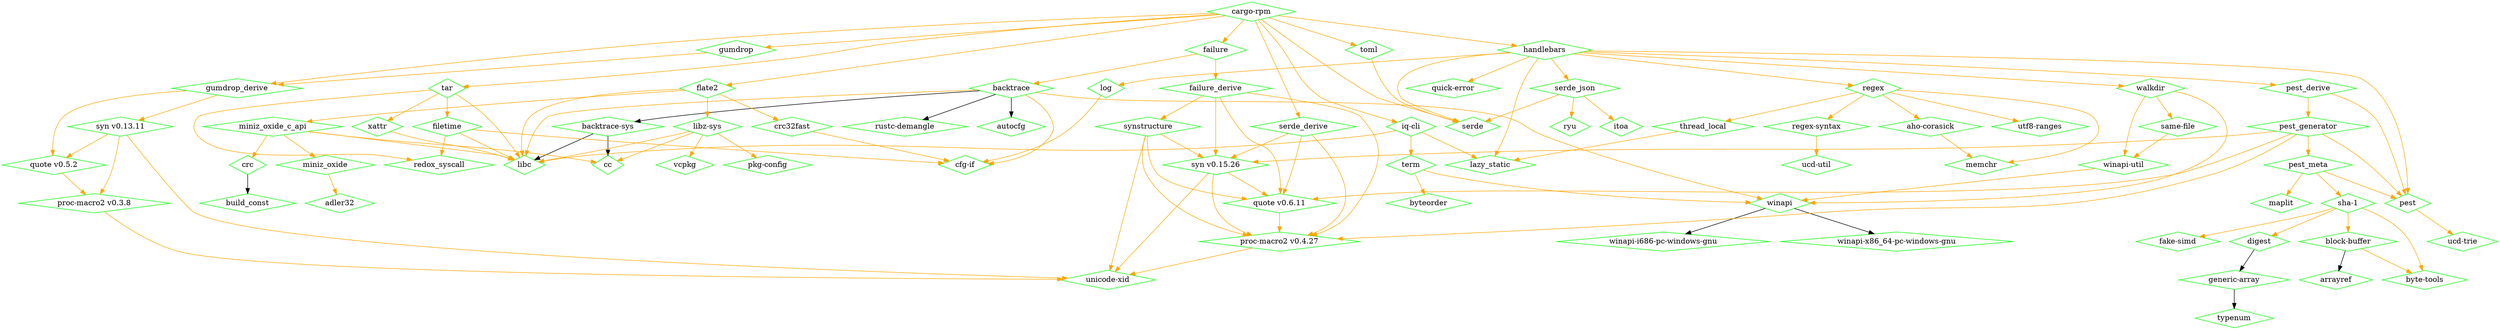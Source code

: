 digraph dependencies {
	N0[label="cargo-rpm",shape=diamond,color=green];
	N1[label="aho-corasick",shape=diamond,color=green];
	N2[label="memchr",shape=diamond,color=green];
	N3[label="arrayref",shape=diamond,color=green];
	N4[label="autocfg",shape=diamond,color=green];
	N5[label="backtrace",shape=diamond,color=green];
	N6[label="backtrace-sys",shape=diamond,color=green];
	N7[label="cfg-if",shape=diamond,color=green];
	N8[label="libc",shape=diamond,color=green];
	N9[label="rustc-demangle",shape=diamond,color=green];
	N10[label="winapi",shape=diamond,color=green];
	N11[label="cc",shape=diamond,color=green];
	N12[label="block-buffer",shape=diamond,color=green];
	N13[label="byte-tools",shape=diamond,color=green];
	N14[label="build_const",shape=diamond,color=green];
	N15[label="byteorder",shape=diamond,color=green];
	N16[label="adler32",shape=diamond,color=green];
	N17[label="failure",shape=diamond,color=green];
	N18[label="flate2",shape=diamond,color=green];
	N19[label="gumdrop",shape=diamond,color=green];
	N20[label="gumdrop_derive",shape=diamond,color=green];
	N21[label="handlebars",shape=diamond,color=green];
	N22[label="iq-cli",shape=diamond,color=green];
	N23[label="serde",shape=diamond,color=green];
	N24[label="serde_derive",shape=diamond,color=green];
	N25[label="tar",shape=diamond,color=green];
	N26[label="toml",shape=diamond,color=green];
	N27[label="crc",shape=diamond,color=green];
	N28[label="crc32fast",shape=diamond,color=green];
	N29[label="digest",shape=diamond,color=green];
	N30[label="generic-array",shape=diamond,color=green];
	N31[label="failure_derive",shape=diamond,color=green];
	N32[label="proc-macro2 v0.4.27",shape=diamond,color=green];
	N33[label="quote v0.6.11",shape=diamond,color=green];
	N34[label="syn v0.15.26",shape=diamond,color=green];
	N35[label="synstructure",shape=diamond,color=green];
	N36[label="fake-simd",shape=diamond,color=green];
	N37[label="filetime",shape=diamond,color=green];
	N38[label="redox_syscall",shape=diamond,color=green];
	N39[label="libz-sys",shape=diamond,color=green];
	N40[label="miniz_oxide_c_api",shape=diamond,color=green];
	N41[label="typenum",shape=diamond,color=green];
	N42[label="quote v0.5.2",shape=diamond,color=green];
	N43[label="syn v0.13.11",shape=diamond,color=green];
	N44[label="lazy_static",shape=diamond,color=green];
	N45[label="log",shape=diamond,color=green];
	N46[label="pest",shape=diamond,color=green];
	N47[label="pest_derive",shape=diamond,color=green];
	N48[label="quick-error",shape=diamond,color=green];
	N49[label="regex",shape=diamond,color=green];
	N50[label="serde_json",shape=diamond,color=green];
	N51[label="walkdir",shape=diamond,color=green];
	N52[label="term",shape=diamond,color=green];
	N53[label="itoa",shape=diamond,color=green];
	N54[label="pkg-config",shape=diamond,color=green];
	N55[label="vcpkg",shape=diamond,color=green];
	N56[label="maplit",shape=diamond,color=green];
	N57[label="miniz_oxide",shape=diamond,color=green];
	N58[label="ucd-trie",shape=diamond,color=green];
	N59[label="pest_generator",shape=diamond,color=green];
	N60[label="pest_meta",shape=diamond,color=green];
	N61[label="sha-1",shape=diamond,color=green];
	N62[label="proc-macro2 v0.3.8",shape=diamond,color=green];
	N63[label="unicode-xid",shape=diamond,color=green];
	N64[label="regex-syntax",shape=diamond,color=green];
	N65[label="thread_local",shape=diamond,color=green];
	N66[label="utf8-ranges",shape=diamond,color=green];
	N67[label="ucd-util",shape=diamond,color=green];
	N68[label="ryu",shape=diamond,color=green];
	N69[label="same-file",shape=diamond,color=green];
	N70[label="winapi-util",shape=diamond,color=green];
	N71[label="xattr",shape=diamond,color=green];
	N72[label="winapi-i686-pc-windows-gnu",shape=diamond,color=green];
	N73[label="winapi-x86_64-pc-windows-gnu",shape=diamond,color=green];
	N0 -> N17[label="",color=orange];
	N0 -> N18[label="",color=orange];
	N0 -> N19[label="",color=orange];
	N0 -> N20[label="",color=orange];
	N0 -> N21[label="",color=orange];
	N0 -> N22[label="",color=orange];
	N0 -> N23[label="",color=orange];
	N0 -> N24[label="",color=orange];
	N0 -> N25[label="",color=orange];
	N0 -> N26[label="",color=orange];
	N1 -> N2[label="",color=orange];
	N5 -> N4[label=""];
	N5 -> N6[label=""];
	N5 -> N7[label="",color=orange];
	N5 -> N8[label="",color=orange];
	N5 -> N9[label=""];
	N5 -> N10[label="",color=orange];
	N6 -> N8[label=""];
	N6 -> N11[label=""];
	N10 -> N72[label=""];
	N10 -> N73[label=""];
	N12 -> N3[label=""];
	N12 -> N13[label="",color=orange];
	N17 -> N5[label="",color=orange];
	N17 -> N31[label="",color=orange];
	N18 -> N8[label="",color=orange];
	N18 -> N28[label="",color=orange];
	N18 -> N39[label="",color=orange];
	N18 -> N40[label="",color=orange];
	N19 -> N20[label="",color=orange];
	N20 -> N42[label="",color=orange];
	N20 -> N43[label="",color=orange];
	N21 -> N23[label="",color=orange];
	N21 -> N44[label="",color=orange];
	N21 -> N45[label="",color=orange];
	N21 -> N46[label="",color=orange];
	N21 -> N47[label="",color=orange];
	N21 -> N48[label="",color=orange];
	N21 -> N49[label="",color=orange];
	N21 -> N50[label="",color=orange];
	N21 -> N51[label="",color=orange];
	N22 -> N8[label="",color=orange];
	N22 -> N44[label="",color=orange];
	N22 -> N52[label="",color=orange];
	N24 -> N32[label="",color=orange];
	N24 -> N33[label="",color=orange];
	N24 -> N34[label="",color=orange];
	N25 -> N8[label="",color=orange];
	N25 -> N37[label="",color=orange];
	N25 -> N38[label="",color=orange];
	N25 -> N71[label="",color=orange];
	N26 -> N23[label="",color=orange];
	N27 -> N14[label=""];
	N28 -> N7[label="",color=orange];
	N29 -> N30[label=""];
	N30 -> N41[label=""];
	N31 -> N32[label="",color=orange];
	N31 -> N33[label="",color=orange];
	N31 -> N34[label="",color=orange];
	N31 -> N35[label="",color=orange];
	N32 -> N63[label="",color=orange];
	N33 -> N32[label="",color=orange];
	N34 -> N32[label="",color=orange];
	N34 -> N33[label="",color=orange];
	N34 -> N63[label="",color=orange];
	N35 -> N32[label="",color=orange];
	N35 -> N33[label="",color=orange];
	N35 -> N34[label="",color=orange];
	N35 -> N63[label="",color=orange];
	N37 -> N7[label="",color=orange];
	N37 -> N8[label="",color=orange];
	N37 -> N38[label="",color=orange];
	N39 -> N8[label="",color=orange];
	N39 -> N11[label="",color=orange];
	N39 -> N54[label="",color=orange];
	N39 -> N55[label="",color=orange];
	N40 -> N8[label="",color=orange];
	N40 -> N11[label="",color=orange];
	N40 -> N27[label="",color=orange];
	N40 -> N57[label="",color=orange];
	N42 -> N62[label="",color=orange];
	N43 -> N42[label="",color=orange];
	N43 -> N62[label="",color=orange];
	N43 -> N63[label="",color=orange];
	N45 -> N7[label="",color=orange];
	N46 -> N58[label="",color=orange];
	N47 -> N46[label="",color=orange];
	N47 -> N59[label="",color=orange];
	N49 -> N1[label="",color=orange];
	N49 -> N2[label="",color=orange];
	N49 -> N64[label="",color=orange];
	N49 -> N65[label="",color=orange];
	N49 -> N66[label="",color=orange];
	N50 -> N23[label="",color=orange];
	N50 -> N53[label="",color=orange];
	N50 -> N68[label="",color=orange];
	N51 -> N10[label="",color=orange];
	N51 -> N69[label="",color=orange];
	N51 -> N70[label="",color=orange];
	N52 -> N10[label="",color=orange];
	N52 -> N15[label="",color=orange];
	N57 -> N16[label="",color=orange];
	N59 -> N32[label="",color=orange];
	N59 -> N33[label="",color=orange];
	N59 -> N34[label="",color=orange];
	N59 -> N46[label="",color=orange];
	N59 -> N60[label="",color=orange];
	N60 -> N46[label="",color=orange];
	N60 -> N56[label="",color=orange];
	N60 -> N61[label="",color=orange];
	N61 -> N12[label="",color=orange];
	N61 -> N13[label="",color=orange];
	N61 -> N29[label="",color=orange];
	N61 -> N36[label="",color=orange];
	N62 -> N63[label="",color=orange];
	N64 -> N67[label="",color=orange];
	N65 -> N44[label="",color=orange];
	N69 -> N70[label="",color=orange];
	N70 -> N10[label="",color=orange];
	N71 -> N8[label="",color=orange];
}
